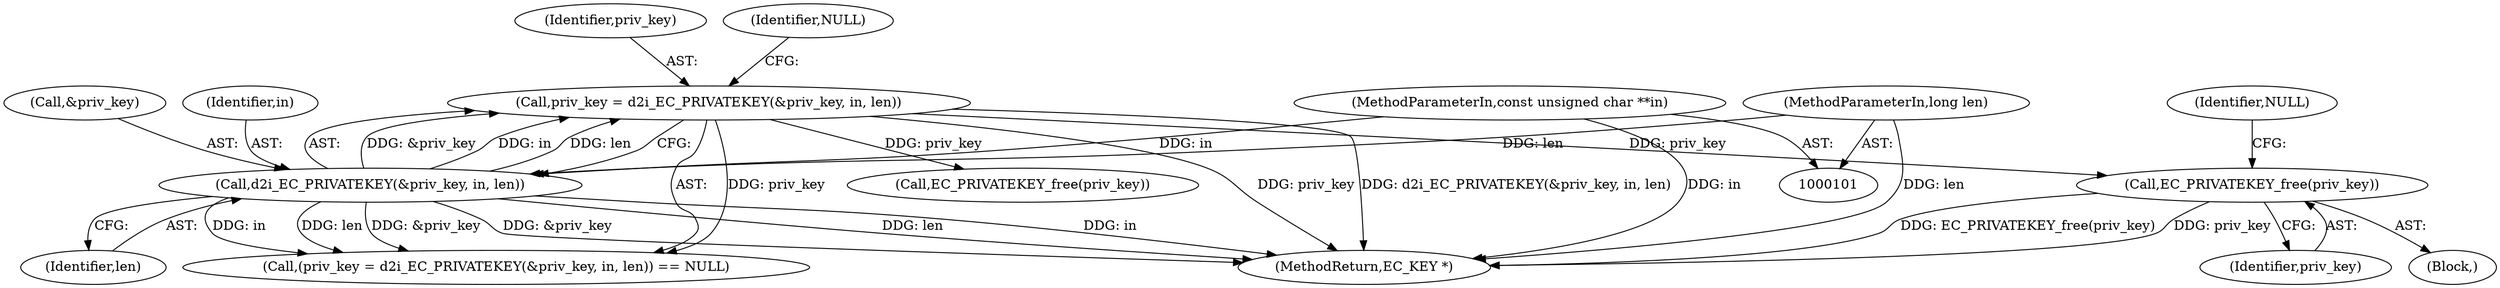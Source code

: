 digraph "0_openssl_1b4a8df38fc9ab3c089ca5765075ee53ec5bd66a@API" {
"1000144" [label="(Call,EC_PRIVATEKEY_free(priv_key))"];
"1000132" [label="(Call,priv_key = d2i_EC_PRIVATEKEY(&priv_key, in, len))"];
"1000134" [label="(Call,d2i_EC_PRIVATEKEY(&priv_key, in, len))"];
"1000103" [label="(MethodParameterIn,const unsigned char **in)"];
"1000104" [label="(MethodParameterIn,long len)"];
"1000144" [label="(Call,EC_PRIVATEKEY_free(priv_key))"];
"1000361" [label="(MethodReturn,EC_KEY *)"];
"1000133" [label="(Identifier,priv_key)"];
"1000132" [label="(Call,priv_key = d2i_EC_PRIVATEKEY(&priv_key, in, len))"];
"1000135" [label="(Call,&priv_key)"];
"1000103" [label="(MethodParameterIn,const unsigned char **in)"];
"1000137" [label="(Identifier,in)"];
"1000147" [label="(Identifier,NULL)"];
"1000140" [label="(Block,)"];
"1000357" [label="(Call,EC_PRIVATEKEY_free(priv_key))"];
"1000131" [label="(Call,(priv_key = d2i_EC_PRIVATEKEY(&priv_key, in, len)) == NULL)"];
"1000139" [label="(Identifier,NULL)"];
"1000104" [label="(MethodParameterIn,long len)"];
"1000145" [label="(Identifier,priv_key)"];
"1000138" [label="(Identifier,len)"];
"1000134" [label="(Call,d2i_EC_PRIVATEKEY(&priv_key, in, len))"];
"1000144" -> "1000140"  [label="AST: "];
"1000144" -> "1000145"  [label="CFG: "];
"1000145" -> "1000144"  [label="AST: "];
"1000147" -> "1000144"  [label="CFG: "];
"1000144" -> "1000361"  [label="DDG: EC_PRIVATEKEY_free(priv_key)"];
"1000144" -> "1000361"  [label="DDG: priv_key"];
"1000132" -> "1000144"  [label="DDG: priv_key"];
"1000132" -> "1000131"  [label="AST: "];
"1000132" -> "1000134"  [label="CFG: "];
"1000133" -> "1000132"  [label="AST: "];
"1000134" -> "1000132"  [label="AST: "];
"1000139" -> "1000132"  [label="CFG: "];
"1000132" -> "1000361"  [label="DDG: d2i_EC_PRIVATEKEY(&priv_key, in, len)"];
"1000132" -> "1000361"  [label="DDG: priv_key"];
"1000132" -> "1000131"  [label="DDG: priv_key"];
"1000134" -> "1000132"  [label="DDG: &priv_key"];
"1000134" -> "1000132"  [label="DDG: in"];
"1000134" -> "1000132"  [label="DDG: len"];
"1000132" -> "1000357"  [label="DDG: priv_key"];
"1000134" -> "1000138"  [label="CFG: "];
"1000135" -> "1000134"  [label="AST: "];
"1000137" -> "1000134"  [label="AST: "];
"1000138" -> "1000134"  [label="AST: "];
"1000134" -> "1000361"  [label="DDG: &priv_key"];
"1000134" -> "1000361"  [label="DDG: len"];
"1000134" -> "1000361"  [label="DDG: in"];
"1000134" -> "1000131"  [label="DDG: &priv_key"];
"1000134" -> "1000131"  [label="DDG: in"];
"1000134" -> "1000131"  [label="DDG: len"];
"1000103" -> "1000134"  [label="DDG: in"];
"1000104" -> "1000134"  [label="DDG: len"];
"1000103" -> "1000101"  [label="AST: "];
"1000103" -> "1000361"  [label="DDG: in"];
"1000104" -> "1000101"  [label="AST: "];
"1000104" -> "1000361"  [label="DDG: len"];
}
